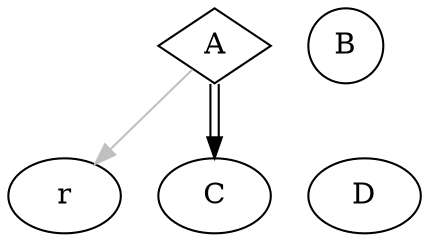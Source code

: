 digraph test32769 {

  A [shape=diamond]
  B [shape=circle]

  A -> r[tsByle=dashed, color=grey]
  A -> C [color="black:invis:black"]
  A -> D [penwidth=9223372036854775807, arrowhead=none]

}
